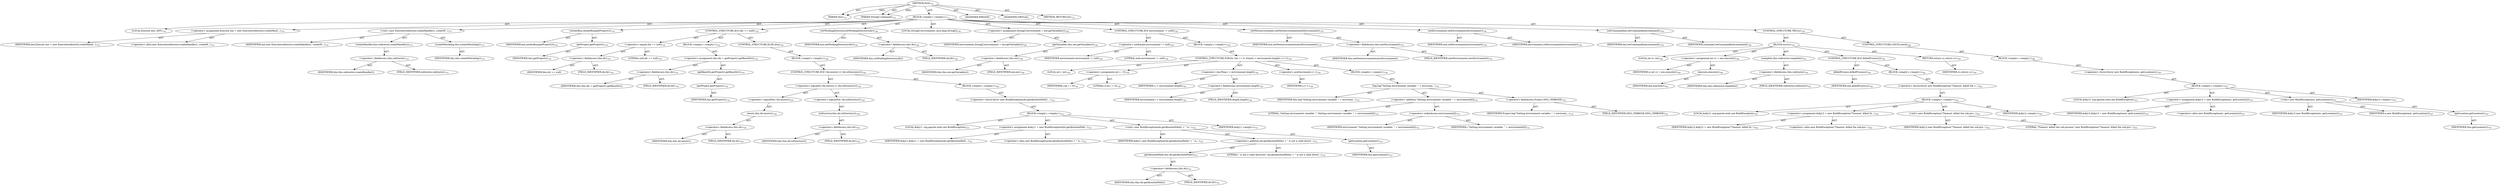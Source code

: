 digraph "fork" {  
"111669149738" [label = <(METHOD,fork)<SUB>712</SUB>> ]
"115964117007" [label = <(PARAM,this)<SUB>712</SUB>> ]
"115964117075" [label = <(PARAM,String[] command)<SUB>712</SUB>> ]
"25769803878" [label = <(BLOCK,&lt;empty&gt;,&lt;empty&gt;)<SUB>712</SUB>> ]
"94489280529" [label = <(LOCAL,Execute exe: ANY)<SUB>714</SUB>> ]
"30064771421" [label = <(&lt;operator&gt;.assignment,Execute exe = new Execute(redirector.createHand...)<SUB>714</SUB>> ]
"68719477005" [label = <(IDENTIFIER,exe,Execute exe = new Execute(redirector.createHand...)<SUB>714</SUB>> ]
"30064771422" [label = <(&lt;operator&gt;.alloc,new Execute(redirector.createHandler(), createW...)<SUB>715</SUB>> ]
"30064771423" [label = <(&lt;init&gt;,new Execute(redirector.createHandler(), createW...)<SUB>715</SUB>> ]
"68719477006" [label = <(IDENTIFIER,exe,new Execute(redirector.createHandler(), createW...)<SUB>714</SUB>> ]
"30064771424" [label = <(createHandler,this.redirector.createHandler())<SUB>715</SUB>> ]
"30064771425" [label = <(&lt;operator&gt;.fieldAccess,this.redirector)<SUB>715</SUB>> ]
"68719477007" [label = <(IDENTIFIER,this,this.redirector.createHandler())> ]
"55834574962" [label = <(FIELD_IDENTIFIER,redirector,redirector)<SUB>715</SUB>> ]
"30064771426" [label = <(createWatchdog,this.createWatchdog())<SUB>715</SUB>> ]
"68719476770" [label = <(IDENTIFIER,this,this.createWatchdog())<SUB>715</SUB>> ]
"30064771427" [label = <(setAntRun,setAntRun(getProject()))<SUB>716</SUB>> ]
"68719477008" [label = <(IDENTIFIER,exe,setAntRun(getProject()))<SUB>716</SUB>> ]
"30064771428" [label = <(getProject,getProject())<SUB>716</SUB>> ]
"68719476771" [label = <(IDENTIFIER,this,getProject())<SUB>716</SUB>> ]
"47244640305" [label = <(CONTROL_STRUCTURE,IF,if (dir == null))<SUB>718</SUB>> ]
"30064771429" [label = <(&lt;operator&gt;.equals,dir == null)<SUB>718</SUB>> ]
"30064771430" [label = <(&lt;operator&gt;.fieldAccess,this.dir)<SUB>718</SUB>> ]
"68719477009" [label = <(IDENTIFIER,this,dir == null)> ]
"55834574963" [label = <(FIELD_IDENTIFIER,dir,dir)<SUB>718</SUB>> ]
"90194313286" [label = <(LITERAL,null,dir == null)<SUB>718</SUB>> ]
"25769803879" [label = <(BLOCK,&lt;empty&gt;,&lt;empty&gt;)<SUB>718</SUB>> ]
"30064771431" [label = <(&lt;operator&gt;.assignment,this.dir = getProject().getBaseDir())<SUB>719</SUB>> ]
"30064771432" [label = <(&lt;operator&gt;.fieldAccess,this.dir)<SUB>719</SUB>> ]
"68719477010" [label = <(IDENTIFIER,this,this.dir = getProject().getBaseDir())> ]
"55834574964" [label = <(FIELD_IDENTIFIER,dir,dir)<SUB>719</SUB>> ]
"30064771433" [label = <(getBaseDir,getProject().getBaseDir())<SUB>719</SUB>> ]
"30064771434" [label = <(getProject,getProject())<SUB>719</SUB>> ]
"68719476772" [label = <(IDENTIFIER,this,getProject())<SUB>719</SUB>> ]
"47244640306" [label = <(CONTROL_STRUCTURE,ELSE,else)<SUB>720</SUB>> ]
"25769803880" [label = <(BLOCK,&lt;empty&gt;,&lt;empty&gt;)<SUB>720</SUB>> ]
"47244640307" [label = <(CONTROL_STRUCTURE,IF,if (!dir.exists() || !dir.isDirectory()))<SUB>720</SUB>> ]
"30064771435" [label = <(&lt;operator&gt;.logicalOr,!dir.exists() || !dir.isDirectory())<SUB>720</SUB>> ]
"30064771436" [label = <(&lt;operator&gt;.logicalNot,!dir.exists())<SUB>720</SUB>> ]
"30064771437" [label = <(exists,this.dir.exists())<SUB>720</SUB>> ]
"30064771438" [label = <(&lt;operator&gt;.fieldAccess,this.dir)<SUB>720</SUB>> ]
"68719477011" [label = <(IDENTIFIER,this,this.dir.exists())> ]
"55834574965" [label = <(FIELD_IDENTIFIER,dir,dir)<SUB>720</SUB>> ]
"30064771439" [label = <(&lt;operator&gt;.logicalNot,!dir.isDirectory())<SUB>720</SUB>> ]
"30064771440" [label = <(isDirectory,this.dir.isDirectory())<SUB>720</SUB>> ]
"30064771441" [label = <(&lt;operator&gt;.fieldAccess,this.dir)<SUB>720</SUB>> ]
"68719477012" [label = <(IDENTIFIER,this,this.dir.isDirectory())> ]
"55834574966" [label = <(FIELD_IDENTIFIER,dir,dir)<SUB>720</SUB>> ]
"25769803881" [label = <(BLOCK,&lt;empty&gt;,&lt;empty&gt;)<SUB>720</SUB>> ]
"30064771442" [label = <(&lt;operator&gt;.throw,throw new BuildException(dir.getAbsolutePath() ...)<SUB>721</SUB>> ]
"25769803882" [label = <(BLOCK,&lt;empty&gt;,&lt;empty&gt;)<SUB>721</SUB>> ]
"94489280530" [label = <(LOCAL,$obj11: org.apache.tools.ant.BuildException)<SUB>721</SUB>> ]
"30064771443" [label = <(&lt;operator&gt;.assignment,$obj11 = new BuildException(dir.getAbsolutePath...)<SUB>721</SUB>> ]
"68719477013" [label = <(IDENTIFIER,$obj11,$obj11 = new BuildException(dir.getAbsolutePath...)<SUB>721</SUB>> ]
"30064771444" [label = <(&lt;operator&gt;.alloc,new BuildException(dir.getAbsolutePath() + &quot; is...)<SUB>721</SUB>> ]
"30064771445" [label = <(&lt;init&gt;,new BuildException(dir.getAbsolutePath() + &quot; is...)<SUB>721</SUB>> ]
"68719477014" [label = <(IDENTIFIER,$obj11,new BuildException(dir.getAbsolutePath() + &quot; is...)<SUB>721</SUB>> ]
"30064771446" [label = <(&lt;operator&gt;.addition,dir.getAbsolutePath() + &quot; is not a valid direct...)<SUB>721</SUB>> ]
"30064771447" [label = <(getAbsolutePath,this.dir.getAbsolutePath())<SUB>721</SUB>> ]
"30064771448" [label = <(&lt;operator&gt;.fieldAccess,this.dir)<SUB>721</SUB>> ]
"68719477015" [label = <(IDENTIFIER,this,this.dir.getAbsolutePath())> ]
"55834574967" [label = <(FIELD_IDENTIFIER,dir,dir)<SUB>721</SUB>> ]
"90194313287" [label = <(LITERAL,&quot; is not a valid directory&quot;,dir.getAbsolutePath() + &quot; is not a valid direct...)<SUB>722</SUB>> ]
"30064771449" [label = <(getLocation,getLocation())<SUB>723</SUB>> ]
"68719476773" [label = <(IDENTIFIER,this,getLocation())<SUB>723</SUB>> ]
"68719477016" [label = <(IDENTIFIER,$obj11,&lt;empty&gt;)<SUB>721</SUB>> ]
"30064771450" [label = <(setWorkingDirectory,setWorkingDirectory(dir))<SUB>726</SUB>> ]
"68719477017" [label = <(IDENTIFIER,exe,setWorkingDirectory(dir))<SUB>726</SUB>> ]
"30064771451" [label = <(&lt;operator&gt;.fieldAccess,this.dir)<SUB>726</SUB>> ]
"68719477018" [label = <(IDENTIFIER,this,setWorkingDirectory(dir))> ]
"55834574968" [label = <(FIELD_IDENTIFIER,dir,dir)<SUB>726</SUB>> ]
"94489280531" [label = <(LOCAL,String[] environment: java.lang.String[])<SUB>728</SUB>> ]
"30064771452" [label = <(&lt;operator&gt;.assignment,String[] environment = env.getVariables())<SUB>728</SUB>> ]
"68719477019" [label = <(IDENTIFIER,environment,String[] environment = env.getVariables())<SUB>728</SUB>> ]
"30064771453" [label = <(getVariables,this.env.getVariables())<SUB>728</SUB>> ]
"30064771454" [label = <(&lt;operator&gt;.fieldAccess,this.env)<SUB>728</SUB>> ]
"68719477020" [label = <(IDENTIFIER,this,this.env.getVariables())> ]
"55834574969" [label = <(FIELD_IDENTIFIER,env,env)<SUB>728</SUB>> ]
"47244640308" [label = <(CONTROL_STRUCTURE,IF,if (environment != null))<SUB>729</SUB>> ]
"30064771455" [label = <(&lt;operator&gt;.notEquals,environment != null)<SUB>729</SUB>> ]
"68719477021" [label = <(IDENTIFIER,environment,environment != null)<SUB>729</SUB>> ]
"90194313288" [label = <(LITERAL,null,environment != null)<SUB>729</SUB>> ]
"25769803883" [label = <(BLOCK,&lt;empty&gt;,&lt;empty&gt;)<SUB>729</SUB>> ]
"47244640309" [label = <(CONTROL_STRUCTURE,FOR,for (int i = 0; Some(i &lt; environment.length); i++))<SUB>730</SUB>> ]
"94489280532" [label = <(LOCAL,int i: int)<SUB>730</SUB>> ]
"30064771456" [label = <(&lt;operator&gt;.assignment,int i = 0)<SUB>730</SUB>> ]
"68719477022" [label = <(IDENTIFIER,i,int i = 0)<SUB>730</SUB>> ]
"90194313289" [label = <(LITERAL,0,int i = 0)<SUB>730</SUB>> ]
"30064771457" [label = <(&lt;operator&gt;.lessThan,i &lt; environment.length)<SUB>730</SUB>> ]
"68719477023" [label = <(IDENTIFIER,i,i &lt; environment.length)<SUB>730</SUB>> ]
"30064771458" [label = <(&lt;operator&gt;.fieldAccess,environment.length)<SUB>730</SUB>> ]
"68719477024" [label = <(IDENTIFIER,environment,i &lt; environment.length)<SUB>730</SUB>> ]
"55834574970" [label = <(FIELD_IDENTIFIER,length,length)<SUB>730</SUB>> ]
"30064771459" [label = <(&lt;operator&gt;.postIncrement,i++)<SUB>730</SUB>> ]
"68719477025" [label = <(IDENTIFIER,i,i++)<SUB>730</SUB>> ]
"25769803884" [label = <(BLOCK,&lt;empty&gt;,&lt;empty&gt;)<SUB>730</SUB>> ]
"30064771460" [label = <(log,log(&quot;Setting environment variable: &quot; + environm...)<SUB>731</SUB>> ]
"68719476774" [label = <(IDENTIFIER,this,log(&quot;Setting environment variable: &quot; + environm...)<SUB>731</SUB>> ]
"30064771461" [label = <(&lt;operator&gt;.addition,&quot;Setting environment variable: &quot; + environment[i])<SUB>731</SUB>> ]
"90194313290" [label = <(LITERAL,&quot;Setting environment variable: &quot;,&quot;Setting environment variable: &quot; + environment[i])<SUB>731</SUB>> ]
"30064771462" [label = <(&lt;operator&gt;.indexAccess,environment[i])<SUB>731</SUB>> ]
"68719477026" [label = <(IDENTIFIER,environment,&quot;Setting environment variable: &quot; + environment[i])<SUB>731</SUB>> ]
"68719477027" [label = <(IDENTIFIER,i,&quot;Setting environment variable: &quot; + environment[i])<SUB>731</SUB>> ]
"30064771463" [label = <(&lt;operator&gt;.fieldAccess,Project.MSG_VERBOSE)<SUB>732</SUB>> ]
"68719477028" [label = <(IDENTIFIER,Project,log(&quot;Setting environment variable: &quot; + environm...)<SUB>732</SUB>> ]
"55834574971" [label = <(FIELD_IDENTIFIER,MSG_VERBOSE,MSG_VERBOSE)<SUB>732</SUB>> ]
"30064771464" [label = <(setNewenvironment,setNewenvironment(newEnvironment))<SUB>735</SUB>> ]
"68719477029" [label = <(IDENTIFIER,exe,setNewenvironment(newEnvironment))<SUB>735</SUB>> ]
"30064771465" [label = <(&lt;operator&gt;.fieldAccess,this.newEnvironment)<SUB>735</SUB>> ]
"68719477030" [label = <(IDENTIFIER,this,setNewenvironment(newEnvironment))> ]
"55834574972" [label = <(FIELD_IDENTIFIER,newEnvironment,newEnvironment)<SUB>735</SUB>> ]
"30064771466" [label = <(setEnvironment,setEnvironment(environment))<SUB>736</SUB>> ]
"68719477031" [label = <(IDENTIFIER,exe,setEnvironment(environment))<SUB>736</SUB>> ]
"68719477032" [label = <(IDENTIFIER,environment,setEnvironment(environment))<SUB>736</SUB>> ]
"30064771467" [label = <(setCommandline,setCommandline(command))<SUB>738</SUB>> ]
"68719477033" [label = <(IDENTIFIER,exe,setCommandline(command))<SUB>738</SUB>> ]
"68719477034" [label = <(IDENTIFIER,command,setCommandline(command))<SUB>738</SUB>> ]
"47244640310" [label = <(CONTROL_STRUCTURE,TRY,try)<SUB>739</SUB>> ]
"25769803885" [label = <(BLOCK,try,try)<SUB>739</SUB>> ]
"94489280533" [label = <(LOCAL,int rc: int)<SUB>740</SUB>> ]
"30064771468" [label = <(&lt;operator&gt;.assignment,int rc = exe.execute())<SUB>740</SUB>> ]
"68719477035" [label = <(IDENTIFIER,rc,int rc = exe.execute())<SUB>740</SUB>> ]
"30064771469" [label = <(execute,execute())<SUB>740</SUB>> ]
"68719477036" [label = <(IDENTIFIER,exe,execute())<SUB>740</SUB>> ]
"30064771470" [label = <(complete,this.redirector.complete())<SUB>741</SUB>> ]
"30064771471" [label = <(&lt;operator&gt;.fieldAccess,this.redirector)<SUB>741</SUB>> ]
"68719477037" [label = <(IDENTIFIER,this,this.redirector.complete())> ]
"55834574973" [label = <(FIELD_IDENTIFIER,redirector,redirector)<SUB>741</SUB>> ]
"47244640311" [label = <(CONTROL_STRUCTURE,IF,if (killedProcess()))<SUB>742</SUB>> ]
"30064771472" [label = <(killedProcess,killedProcess())<SUB>742</SUB>> ]
"68719477038" [label = <(IDENTIFIER,exe,killedProcess())<SUB>742</SUB>> ]
"25769803886" [label = <(BLOCK,&lt;empty&gt;,&lt;empty&gt;)<SUB>742</SUB>> ]
"30064771473" [label = <(&lt;operator&gt;.throw,throw new BuildException(&quot;Timeout: killed the s...)<SUB>743</SUB>> ]
"25769803887" [label = <(BLOCK,&lt;empty&gt;,&lt;empty&gt;)<SUB>743</SUB>> ]
"94489280534" [label = <(LOCAL,$obj12: org.apache.tools.ant.BuildException)<SUB>743</SUB>> ]
"30064771474" [label = <(&lt;operator&gt;.assignment,$obj12 = new BuildException(&quot;Timeout: killed th...)<SUB>743</SUB>> ]
"68719477039" [label = <(IDENTIFIER,$obj12,$obj12 = new BuildException(&quot;Timeout: killed th...)<SUB>743</SUB>> ]
"30064771475" [label = <(&lt;operator&gt;.alloc,new BuildException(&quot;Timeout: killed the sub-pro...)<SUB>743</SUB>> ]
"30064771476" [label = <(&lt;init&gt;,new BuildException(&quot;Timeout: killed the sub-pro...)<SUB>743</SUB>> ]
"68719477040" [label = <(IDENTIFIER,$obj12,new BuildException(&quot;Timeout: killed the sub-pro...)<SUB>743</SUB>> ]
"90194313291" [label = <(LITERAL,&quot;Timeout: killed the sub-process&quot;,new BuildException(&quot;Timeout: killed the sub-pro...)<SUB>743</SUB>> ]
"68719477041" [label = <(IDENTIFIER,$obj12,&lt;empty&gt;)<SUB>743</SUB>> ]
"146028888077" [label = <(RETURN,return rc;,return rc;)<SUB>745</SUB>> ]
"68719477042" [label = <(IDENTIFIER,rc,return rc;)<SUB>745</SUB>> ]
"47244640312" [label = <(CONTROL_STRUCTURE,CATCH,catch)<SUB>746</SUB>> ]
"25769803888" [label = <(BLOCK,&lt;empty&gt;,&lt;empty&gt;)<SUB>746</SUB>> ]
"30064771477" [label = <(&lt;operator&gt;.throw,throw new BuildException(e, getLocation());)<SUB>747</SUB>> ]
"25769803889" [label = <(BLOCK,&lt;empty&gt;,&lt;empty&gt;)<SUB>747</SUB>> ]
"94489280535" [label = <(LOCAL,$obj13: org.apache.tools.ant.BuildException)<SUB>747</SUB>> ]
"30064771478" [label = <(&lt;operator&gt;.assignment,$obj13 = new BuildException(e, getLocation()))<SUB>747</SUB>> ]
"68719477043" [label = <(IDENTIFIER,$obj13,$obj13 = new BuildException(e, getLocation()))<SUB>747</SUB>> ]
"30064771479" [label = <(&lt;operator&gt;.alloc,new BuildException(e, getLocation()))<SUB>747</SUB>> ]
"30064771480" [label = <(&lt;init&gt;,new BuildException(e, getLocation()))<SUB>747</SUB>> ]
"68719477044" [label = <(IDENTIFIER,$obj13,new BuildException(e, getLocation()))<SUB>747</SUB>> ]
"68719477045" [label = <(IDENTIFIER,e,new BuildException(e, getLocation()))<SUB>747</SUB>> ]
"30064771481" [label = <(getLocation,getLocation())<SUB>747</SUB>> ]
"68719476775" [label = <(IDENTIFIER,this,getLocation())<SUB>747</SUB>> ]
"68719477046" [label = <(IDENTIFIER,$obj13,&lt;empty&gt;)<SUB>747</SUB>> ]
"133143986273" [label = <(MODIFIER,PRIVATE)> ]
"133143986274" [label = <(MODIFIER,VIRTUAL)> ]
"128849018922" [label = <(METHOD_RETURN,int)<SUB>712</SUB>> ]
  "111669149738" -> "115964117007"  [ label = "AST: "] 
  "111669149738" -> "115964117075"  [ label = "AST: "] 
  "111669149738" -> "25769803878"  [ label = "AST: "] 
  "111669149738" -> "133143986273"  [ label = "AST: "] 
  "111669149738" -> "133143986274"  [ label = "AST: "] 
  "111669149738" -> "128849018922"  [ label = "AST: "] 
  "25769803878" -> "94489280529"  [ label = "AST: "] 
  "25769803878" -> "30064771421"  [ label = "AST: "] 
  "25769803878" -> "30064771423"  [ label = "AST: "] 
  "25769803878" -> "30064771427"  [ label = "AST: "] 
  "25769803878" -> "47244640305"  [ label = "AST: "] 
  "25769803878" -> "30064771450"  [ label = "AST: "] 
  "25769803878" -> "94489280531"  [ label = "AST: "] 
  "25769803878" -> "30064771452"  [ label = "AST: "] 
  "25769803878" -> "47244640308"  [ label = "AST: "] 
  "25769803878" -> "30064771464"  [ label = "AST: "] 
  "25769803878" -> "30064771466"  [ label = "AST: "] 
  "25769803878" -> "30064771467"  [ label = "AST: "] 
  "25769803878" -> "47244640310"  [ label = "AST: "] 
  "30064771421" -> "68719477005"  [ label = "AST: "] 
  "30064771421" -> "30064771422"  [ label = "AST: "] 
  "30064771423" -> "68719477006"  [ label = "AST: "] 
  "30064771423" -> "30064771424"  [ label = "AST: "] 
  "30064771423" -> "30064771426"  [ label = "AST: "] 
  "30064771424" -> "30064771425"  [ label = "AST: "] 
  "30064771425" -> "68719477007"  [ label = "AST: "] 
  "30064771425" -> "55834574962"  [ label = "AST: "] 
  "30064771426" -> "68719476770"  [ label = "AST: "] 
  "30064771427" -> "68719477008"  [ label = "AST: "] 
  "30064771427" -> "30064771428"  [ label = "AST: "] 
  "30064771428" -> "68719476771"  [ label = "AST: "] 
  "47244640305" -> "30064771429"  [ label = "AST: "] 
  "47244640305" -> "25769803879"  [ label = "AST: "] 
  "47244640305" -> "47244640306"  [ label = "AST: "] 
  "30064771429" -> "30064771430"  [ label = "AST: "] 
  "30064771429" -> "90194313286"  [ label = "AST: "] 
  "30064771430" -> "68719477009"  [ label = "AST: "] 
  "30064771430" -> "55834574963"  [ label = "AST: "] 
  "25769803879" -> "30064771431"  [ label = "AST: "] 
  "30064771431" -> "30064771432"  [ label = "AST: "] 
  "30064771431" -> "30064771433"  [ label = "AST: "] 
  "30064771432" -> "68719477010"  [ label = "AST: "] 
  "30064771432" -> "55834574964"  [ label = "AST: "] 
  "30064771433" -> "30064771434"  [ label = "AST: "] 
  "30064771434" -> "68719476772"  [ label = "AST: "] 
  "47244640306" -> "25769803880"  [ label = "AST: "] 
  "25769803880" -> "47244640307"  [ label = "AST: "] 
  "47244640307" -> "30064771435"  [ label = "AST: "] 
  "47244640307" -> "25769803881"  [ label = "AST: "] 
  "30064771435" -> "30064771436"  [ label = "AST: "] 
  "30064771435" -> "30064771439"  [ label = "AST: "] 
  "30064771436" -> "30064771437"  [ label = "AST: "] 
  "30064771437" -> "30064771438"  [ label = "AST: "] 
  "30064771438" -> "68719477011"  [ label = "AST: "] 
  "30064771438" -> "55834574965"  [ label = "AST: "] 
  "30064771439" -> "30064771440"  [ label = "AST: "] 
  "30064771440" -> "30064771441"  [ label = "AST: "] 
  "30064771441" -> "68719477012"  [ label = "AST: "] 
  "30064771441" -> "55834574966"  [ label = "AST: "] 
  "25769803881" -> "30064771442"  [ label = "AST: "] 
  "30064771442" -> "25769803882"  [ label = "AST: "] 
  "25769803882" -> "94489280530"  [ label = "AST: "] 
  "25769803882" -> "30064771443"  [ label = "AST: "] 
  "25769803882" -> "30064771445"  [ label = "AST: "] 
  "25769803882" -> "68719477016"  [ label = "AST: "] 
  "30064771443" -> "68719477013"  [ label = "AST: "] 
  "30064771443" -> "30064771444"  [ label = "AST: "] 
  "30064771445" -> "68719477014"  [ label = "AST: "] 
  "30064771445" -> "30064771446"  [ label = "AST: "] 
  "30064771445" -> "30064771449"  [ label = "AST: "] 
  "30064771446" -> "30064771447"  [ label = "AST: "] 
  "30064771446" -> "90194313287"  [ label = "AST: "] 
  "30064771447" -> "30064771448"  [ label = "AST: "] 
  "30064771448" -> "68719477015"  [ label = "AST: "] 
  "30064771448" -> "55834574967"  [ label = "AST: "] 
  "30064771449" -> "68719476773"  [ label = "AST: "] 
  "30064771450" -> "68719477017"  [ label = "AST: "] 
  "30064771450" -> "30064771451"  [ label = "AST: "] 
  "30064771451" -> "68719477018"  [ label = "AST: "] 
  "30064771451" -> "55834574968"  [ label = "AST: "] 
  "30064771452" -> "68719477019"  [ label = "AST: "] 
  "30064771452" -> "30064771453"  [ label = "AST: "] 
  "30064771453" -> "30064771454"  [ label = "AST: "] 
  "30064771454" -> "68719477020"  [ label = "AST: "] 
  "30064771454" -> "55834574969"  [ label = "AST: "] 
  "47244640308" -> "30064771455"  [ label = "AST: "] 
  "47244640308" -> "25769803883"  [ label = "AST: "] 
  "30064771455" -> "68719477021"  [ label = "AST: "] 
  "30064771455" -> "90194313288"  [ label = "AST: "] 
  "25769803883" -> "47244640309"  [ label = "AST: "] 
  "47244640309" -> "94489280532"  [ label = "AST: "] 
  "47244640309" -> "30064771456"  [ label = "AST: "] 
  "47244640309" -> "30064771457"  [ label = "AST: "] 
  "47244640309" -> "30064771459"  [ label = "AST: "] 
  "47244640309" -> "25769803884"  [ label = "AST: "] 
  "30064771456" -> "68719477022"  [ label = "AST: "] 
  "30064771456" -> "90194313289"  [ label = "AST: "] 
  "30064771457" -> "68719477023"  [ label = "AST: "] 
  "30064771457" -> "30064771458"  [ label = "AST: "] 
  "30064771458" -> "68719477024"  [ label = "AST: "] 
  "30064771458" -> "55834574970"  [ label = "AST: "] 
  "30064771459" -> "68719477025"  [ label = "AST: "] 
  "25769803884" -> "30064771460"  [ label = "AST: "] 
  "30064771460" -> "68719476774"  [ label = "AST: "] 
  "30064771460" -> "30064771461"  [ label = "AST: "] 
  "30064771460" -> "30064771463"  [ label = "AST: "] 
  "30064771461" -> "90194313290"  [ label = "AST: "] 
  "30064771461" -> "30064771462"  [ label = "AST: "] 
  "30064771462" -> "68719477026"  [ label = "AST: "] 
  "30064771462" -> "68719477027"  [ label = "AST: "] 
  "30064771463" -> "68719477028"  [ label = "AST: "] 
  "30064771463" -> "55834574971"  [ label = "AST: "] 
  "30064771464" -> "68719477029"  [ label = "AST: "] 
  "30064771464" -> "30064771465"  [ label = "AST: "] 
  "30064771465" -> "68719477030"  [ label = "AST: "] 
  "30064771465" -> "55834574972"  [ label = "AST: "] 
  "30064771466" -> "68719477031"  [ label = "AST: "] 
  "30064771466" -> "68719477032"  [ label = "AST: "] 
  "30064771467" -> "68719477033"  [ label = "AST: "] 
  "30064771467" -> "68719477034"  [ label = "AST: "] 
  "47244640310" -> "25769803885"  [ label = "AST: "] 
  "47244640310" -> "47244640312"  [ label = "AST: "] 
  "25769803885" -> "94489280533"  [ label = "AST: "] 
  "25769803885" -> "30064771468"  [ label = "AST: "] 
  "25769803885" -> "30064771470"  [ label = "AST: "] 
  "25769803885" -> "47244640311"  [ label = "AST: "] 
  "25769803885" -> "146028888077"  [ label = "AST: "] 
  "30064771468" -> "68719477035"  [ label = "AST: "] 
  "30064771468" -> "30064771469"  [ label = "AST: "] 
  "30064771469" -> "68719477036"  [ label = "AST: "] 
  "30064771470" -> "30064771471"  [ label = "AST: "] 
  "30064771471" -> "68719477037"  [ label = "AST: "] 
  "30064771471" -> "55834574973"  [ label = "AST: "] 
  "47244640311" -> "30064771472"  [ label = "AST: "] 
  "47244640311" -> "25769803886"  [ label = "AST: "] 
  "30064771472" -> "68719477038"  [ label = "AST: "] 
  "25769803886" -> "30064771473"  [ label = "AST: "] 
  "30064771473" -> "25769803887"  [ label = "AST: "] 
  "25769803887" -> "94489280534"  [ label = "AST: "] 
  "25769803887" -> "30064771474"  [ label = "AST: "] 
  "25769803887" -> "30064771476"  [ label = "AST: "] 
  "25769803887" -> "68719477041"  [ label = "AST: "] 
  "30064771474" -> "68719477039"  [ label = "AST: "] 
  "30064771474" -> "30064771475"  [ label = "AST: "] 
  "30064771476" -> "68719477040"  [ label = "AST: "] 
  "30064771476" -> "90194313291"  [ label = "AST: "] 
  "146028888077" -> "68719477042"  [ label = "AST: "] 
  "47244640312" -> "25769803888"  [ label = "AST: "] 
  "25769803888" -> "30064771477"  [ label = "AST: "] 
  "30064771477" -> "25769803889"  [ label = "AST: "] 
  "25769803889" -> "94489280535"  [ label = "AST: "] 
  "25769803889" -> "30064771478"  [ label = "AST: "] 
  "25769803889" -> "30064771480"  [ label = "AST: "] 
  "25769803889" -> "68719477046"  [ label = "AST: "] 
  "30064771478" -> "68719477043"  [ label = "AST: "] 
  "30064771478" -> "30064771479"  [ label = "AST: "] 
  "30064771480" -> "68719477044"  [ label = "AST: "] 
  "30064771480" -> "68719477045"  [ label = "AST: "] 
  "30064771480" -> "30064771481"  [ label = "AST: "] 
  "30064771481" -> "68719476775"  [ label = "AST: "] 
  "111669149738" -> "115964117007"  [ label = "DDG: "] 
  "111669149738" -> "115964117075"  [ label = "DDG: "] 
}
